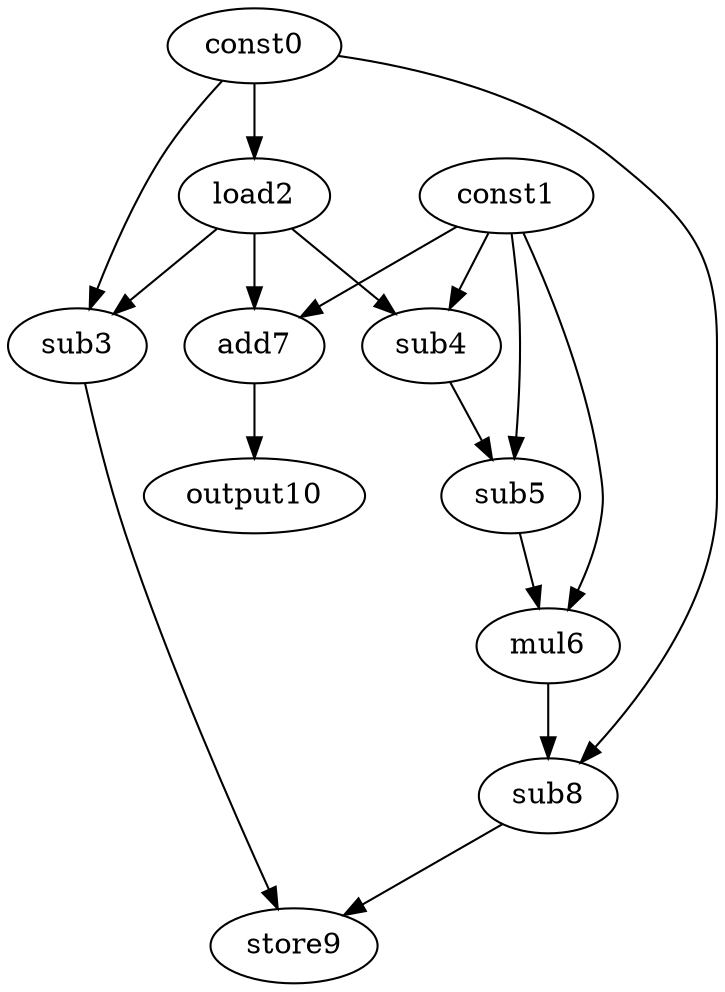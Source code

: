 digraph G { 
const0[opcode=const]; 
const1[opcode=const]; 
load2[opcode=load]; 
sub3[opcode=sub]; 
sub4[opcode=sub]; 
sub5[opcode=sub]; 
mul6[opcode=mul]; 
add7[opcode=add]; 
sub8[opcode=sub]; 
store9[opcode=store]; 
output10[opcode=output]; 
const0->load2[operand=0];
const0->sub3[operand=0];
load2->sub3[operand=1];
const1->sub4[operand=0];
load2->sub4[operand=1];
const1->add7[operand=0];
load2->add7[operand=1];
const1->sub5[operand=0];
sub4->sub5[operand=1];
add7->output10[operand=0];
const1->mul6[operand=0];
sub5->mul6[operand=1];
const0->sub8[operand=0];
mul6->sub8[operand=1];
sub8->store9[operand=0];
sub3->store9[operand=1];
}
